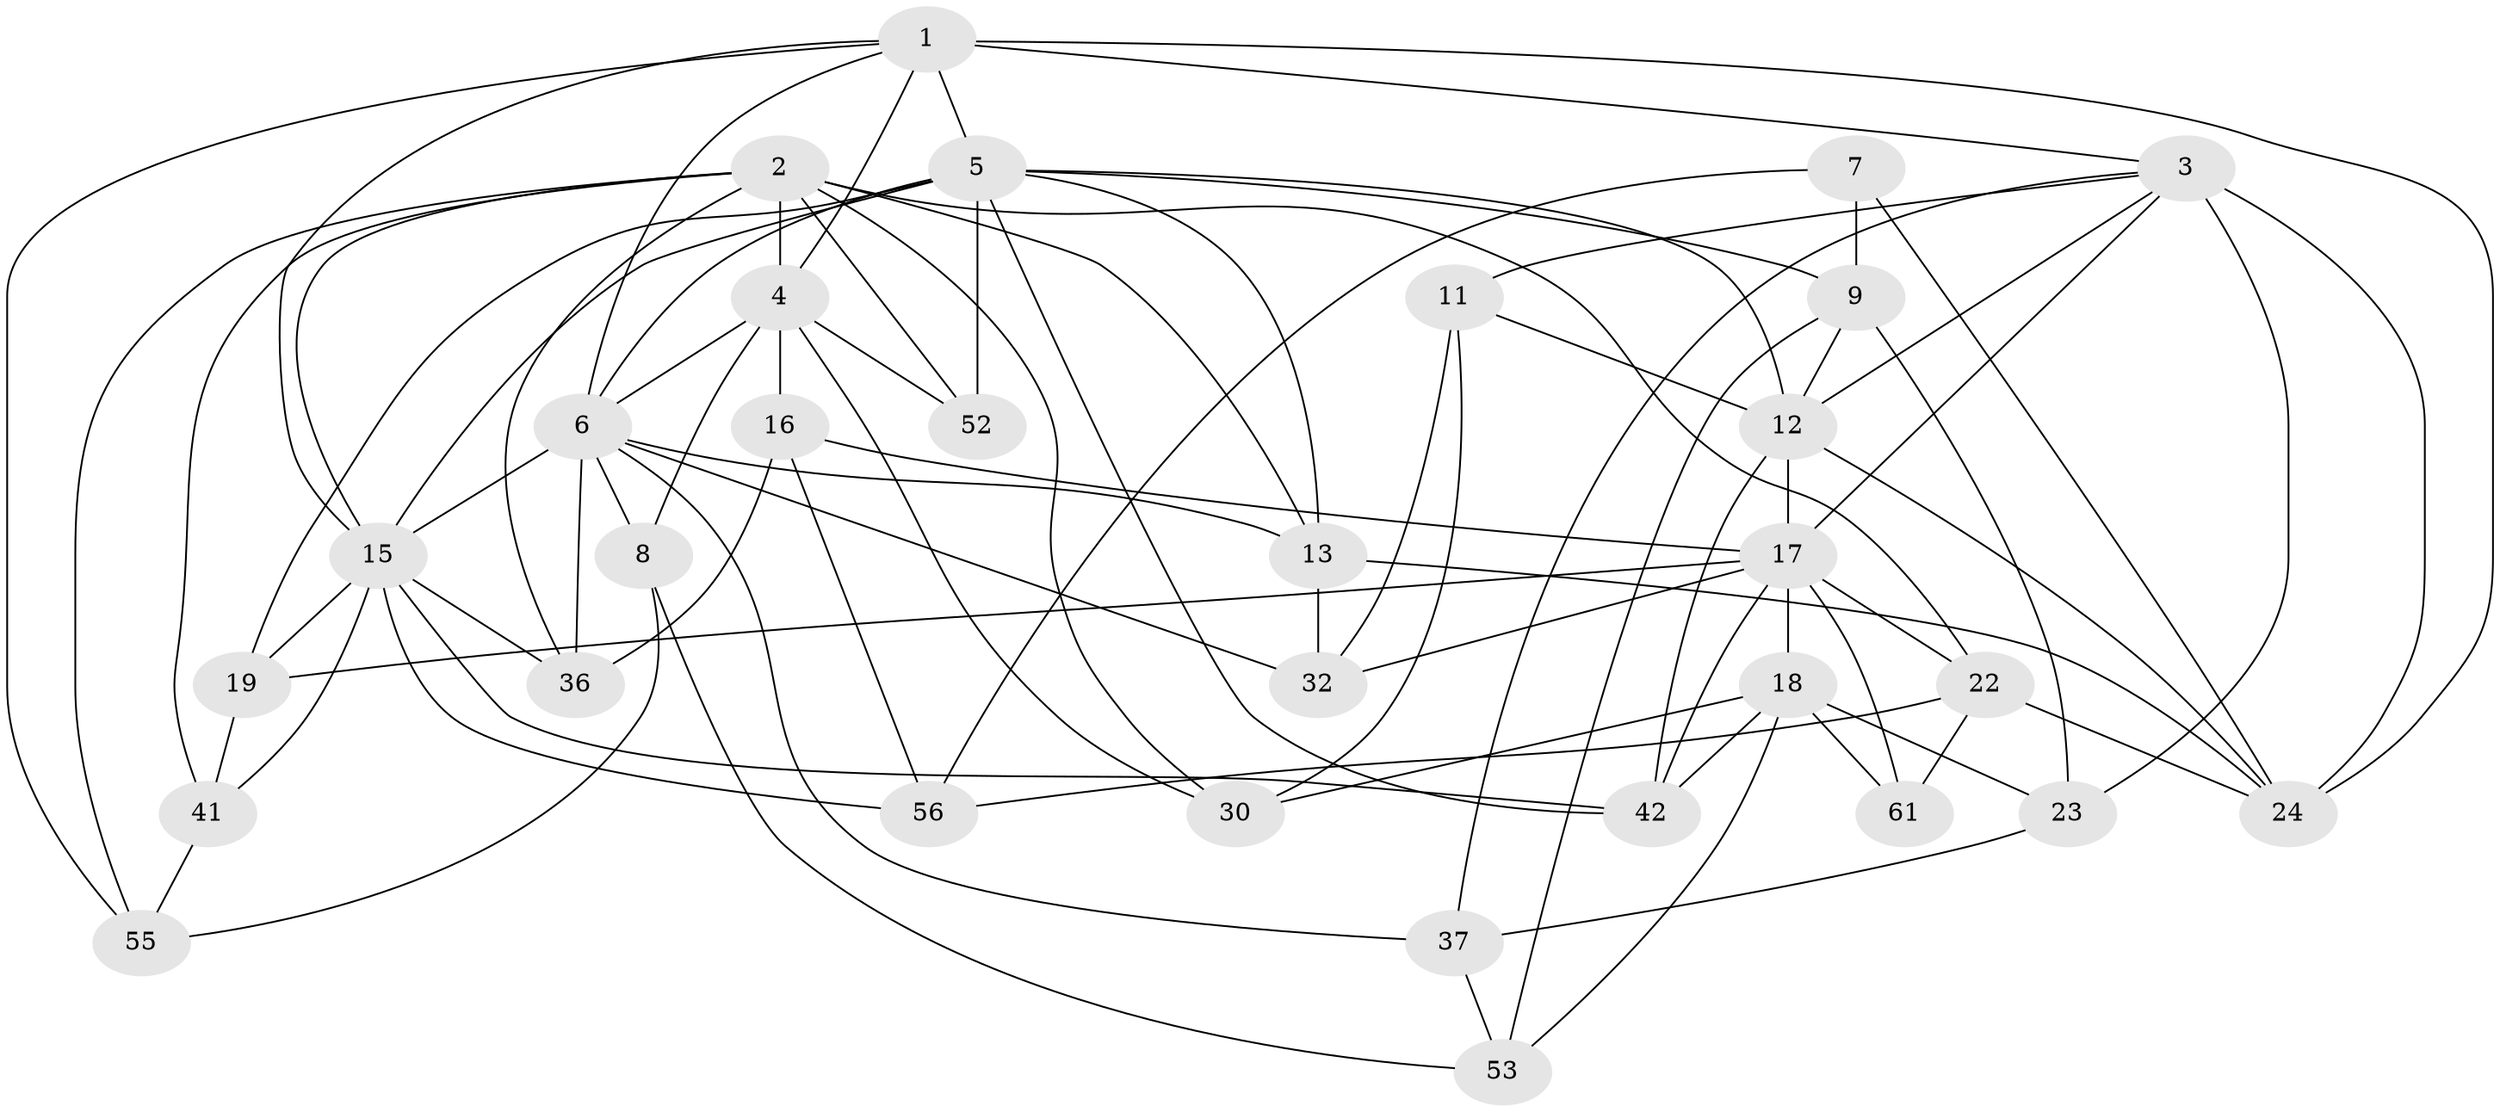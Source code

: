 // original degree distribution, {4: 1.0}
// Generated by graph-tools (version 1.1) at 2025/16/03/09/25 04:16:38]
// undirected, 31 vertices, 83 edges
graph export_dot {
graph [start="1"]
  node [color=gray90,style=filled];
  1 [super="+20+21"];
  2 [super="+26+47"];
  3 [super="+62+34"];
  4 [super="+14+29"];
  5 [super="+25+57"];
  6 [super="+48+28+10"];
  7;
  8 [super="+31"];
  9 [super="+43"];
  11;
  12 [super="+40"];
  13 [super="+49"];
  15 [super="+38+45+33"];
  16;
  17 [super="+27+51+58"];
  18 [super="+46"];
  19;
  22 [super="+54"];
  23;
  24 [super="+39+35"];
  30;
  32;
  36;
  37;
  41;
  42 [super="+50"];
  52;
  53;
  55;
  56;
  61;
  1 -- 5;
  1 -- 15;
  1 -- 55;
  1 -- 24 [weight=2];
  1 -- 4;
  1 -- 6;
  1 -- 3;
  2 -- 52 [weight=2];
  2 -- 30;
  2 -- 36;
  2 -- 41;
  2 -- 13;
  2 -- 15;
  2 -- 4;
  2 -- 22;
  2 -- 55;
  3 -- 23;
  3 -- 37;
  3 -- 17 [weight=2];
  3 -- 24;
  3 -- 11;
  3 -- 12;
  4 -- 8 [weight=2];
  4 -- 6;
  4 -- 52;
  4 -- 16;
  4 -- 30;
  5 -- 6;
  5 -- 52;
  5 -- 9;
  5 -- 42;
  5 -- 12;
  5 -- 13;
  5 -- 19;
  5 -- 15 [weight=2];
  6 -- 36;
  6 -- 37;
  6 -- 32;
  6 -- 15;
  6 -- 8 [weight=2];
  6 -- 13;
  7 -- 9 [weight=2];
  7 -- 56;
  7 -- 24;
  8 -- 55;
  8 -- 53;
  9 -- 12;
  9 -- 53;
  9 -- 23;
  11 -- 32;
  11 -- 30;
  11 -- 12;
  12 -- 42 [weight=2];
  12 -- 17;
  12 -- 24;
  13 -- 32;
  13 -- 24 [weight=2];
  15 -- 56;
  15 -- 19;
  15 -- 41;
  15 -- 36;
  15 -- 42;
  16 -- 56;
  16 -- 36;
  16 -- 17;
  17 -- 32;
  17 -- 61;
  17 -- 42;
  17 -- 18;
  17 -- 19;
  17 -- 22;
  18 -- 42;
  18 -- 53;
  18 -- 23;
  18 -- 61;
  18 -- 30;
  19 -- 41;
  22 -- 61 [weight=2];
  22 -- 24;
  22 -- 56;
  23 -- 37;
  37 -- 53;
  41 -- 55;
}
